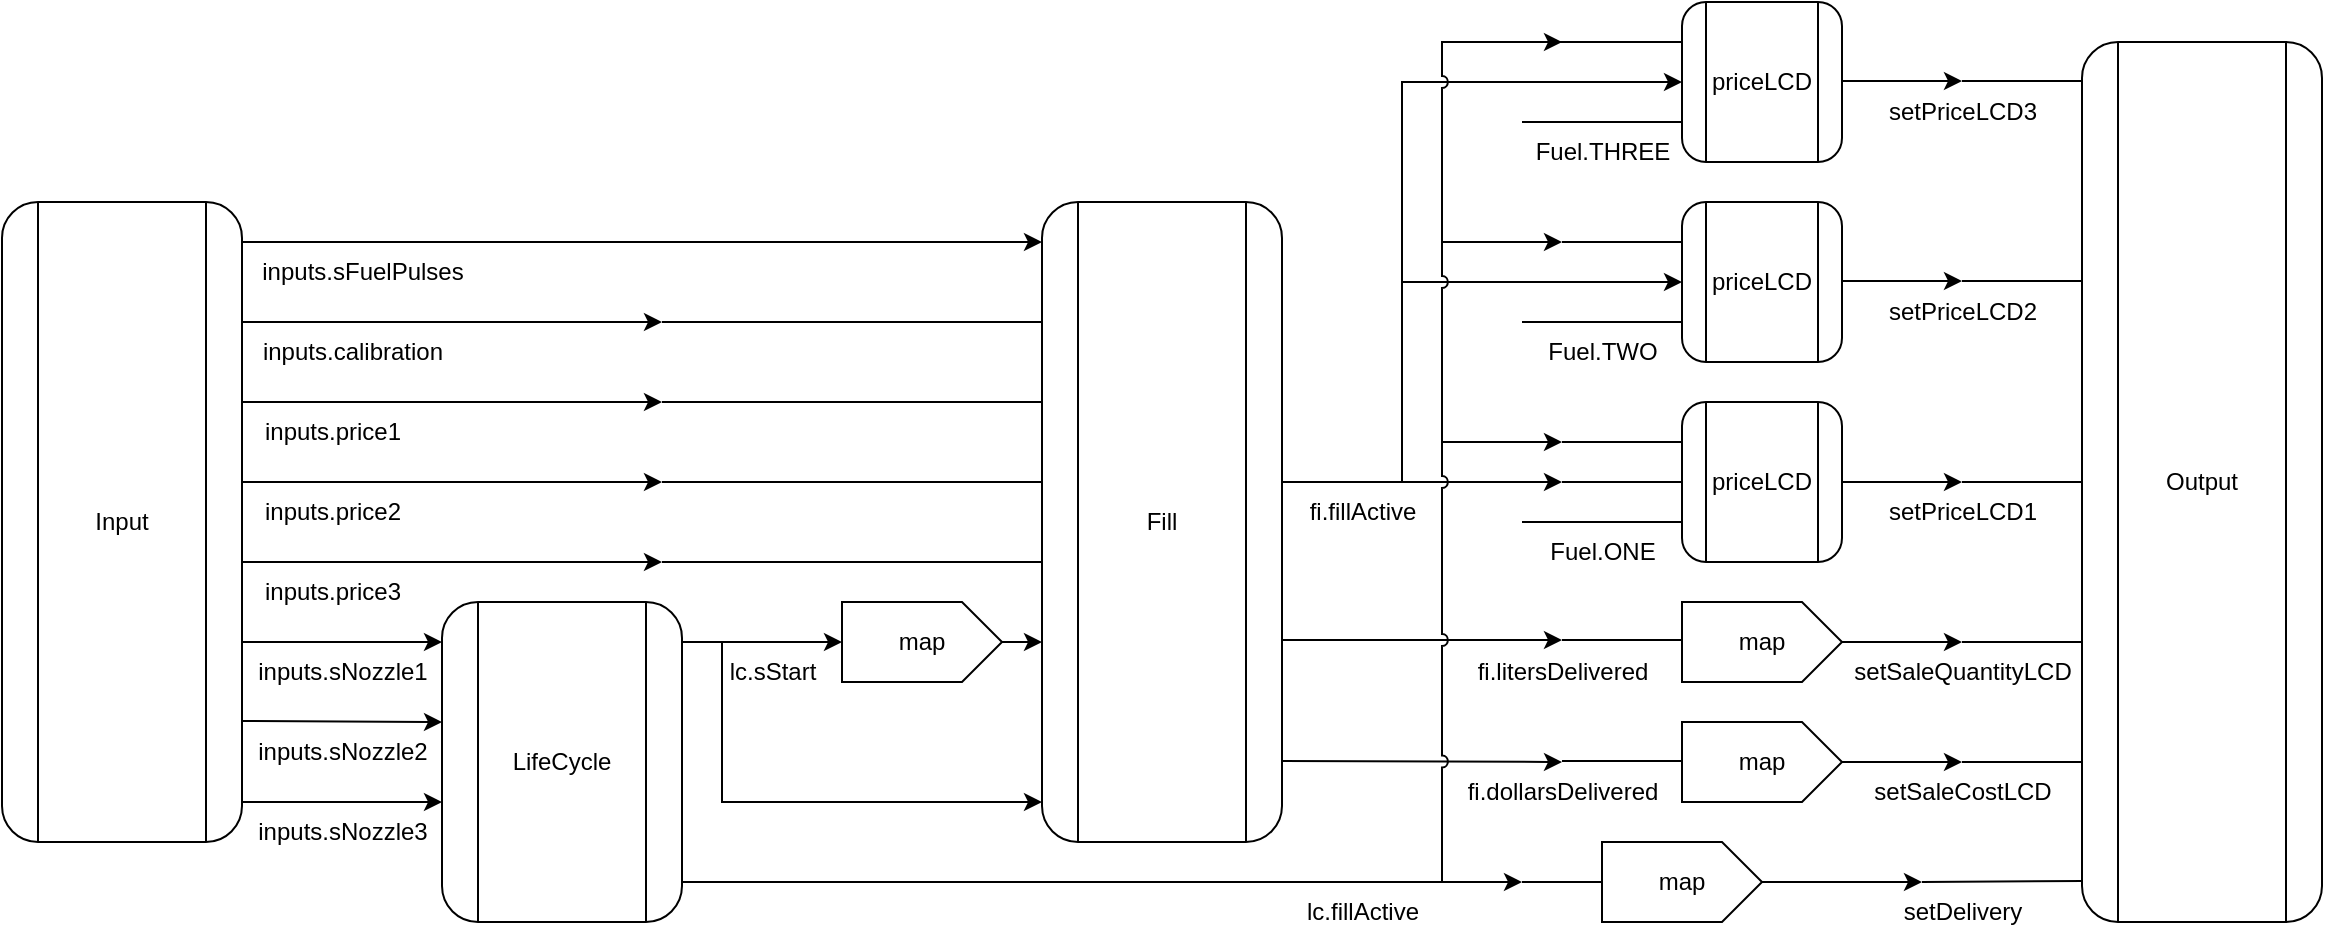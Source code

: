 <mxfile>
    <diagram name="ShowDollarsPump" id="QuZUMSP4Ry_GELF9dYyj">
        <mxGraphModel dx="582" dy="600" grid="1" gridSize="10" guides="1" tooltips="1" connect="1" arrows="1" fold="1" page="1" pageScale="1" pageWidth="850" pageHeight="1100" math="0" shadow="0">
            <root>
                <mxCell id="0"/>
                <mxCell id="1" parent="0"/>
                <mxCell id="JLQm9CUMwfTFUOuIeEnI-20" value="" style="endArrow=classic;html=1;rounded=0;jumpStyle=arc;entryX=0;entryY=0.5;entryDx=0;entryDy=0;" edge="1" parent="1">
                    <mxGeometry width="50" height="50" relative="1" as="geometry">
                        <mxPoint x="740" y="280" as="sourcePoint"/>
                        <mxPoint x="880" y="180" as="targetPoint"/>
                        <Array as="points">
                            <mxPoint x="740" y="180"/>
                        </Array>
                    </mxGeometry>
                </mxCell>
                <mxCell id="JLQm9CUMwfTFUOuIeEnI-19" value="" style="endArrow=classic;html=1;rounded=0;jumpStyle=arc;entryX=0;entryY=0.5;entryDx=0;entryDy=0;" edge="1" parent="1" target="JLQm9CUMwfTFUOuIeEnI-7">
                    <mxGeometry width="50" height="50" relative="1" as="geometry">
                        <mxPoint x="740" y="380" as="sourcePoint"/>
                        <mxPoint x="910" y="380" as="targetPoint"/>
                        <Array as="points">
                            <mxPoint x="740" y="280"/>
                        </Array>
                    </mxGeometry>
                </mxCell>
                <mxCell id="JLQm9CUMwfTFUOuIeEnI-1" value="" style="endArrow=classic;html=1;rounded=0;jumpStyle=arc;" edge="1" parent="1">
                    <mxGeometry width="50" height="50" relative="1" as="geometry">
                        <mxPoint x="680" y="380" as="sourcePoint"/>
                        <mxPoint x="820" y="380" as="targetPoint"/>
                    </mxGeometry>
                </mxCell>
                <mxCell id="mebo6OQhrfcNjWwTvl6j-1" value="Input" style="shape=process;whiteSpace=wrap;html=1;backgroundOutline=1;rounded=1;" vertex="1" parent="1">
                    <mxGeometry x="40" y="240" width="120" height="320" as="geometry"/>
                </mxCell>
                <mxCell id="mebo6OQhrfcNjWwTvl6j-2" value="Output" style="shape=process;whiteSpace=wrap;html=1;backgroundOutline=1;rounded=1;" vertex="1" parent="1">
                    <mxGeometry x="1080" y="160" width="120" height="440" as="geometry"/>
                </mxCell>
                <mxCell id="mebo6OQhrfcNjWwTvl6j-3" value="LifeCycle" style="shape=process;whiteSpace=wrap;html=1;backgroundOutline=1;rounded=1;" vertex="1" parent="1">
                    <mxGeometry x="260" y="440" width="120" height="160" as="geometry"/>
                </mxCell>
                <mxCell id="mebo6OQhrfcNjWwTvl6j-4" value="" style="endArrow=classic;html=1;" edge="1" parent="1">
                    <mxGeometry width="50" height="50" relative="1" as="geometry">
                        <mxPoint x="160" y="460" as="sourcePoint"/>
                        <mxPoint x="260" y="460" as="targetPoint"/>
                    </mxGeometry>
                </mxCell>
                <mxCell id="mebo6OQhrfcNjWwTvl6j-12" value="" style="endArrow=classic;html=1;" edge="1" parent="1">
                    <mxGeometry width="50" height="50" relative="1" as="geometry">
                        <mxPoint x="160" y="499.5" as="sourcePoint"/>
                        <mxPoint x="260" y="500" as="targetPoint"/>
                    </mxGeometry>
                </mxCell>
                <mxCell id="mebo6OQhrfcNjWwTvl6j-14" value="" style="endArrow=classic;html=1;" edge="1" parent="1">
                    <mxGeometry width="50" height="50" relative="1" as="geometry">
                        <mxPoint x="160" y="540" as="sourcePoint"/>
                        <mxPoint x="260" y="540" as="targetPoint"/>
                    </mxGeometry>
                </mxCell>
                <mxCell id="mebo6OQhrfcNjWwTvl6j-16" value="inputs.sNozzle1" style="text;html=1;align=center;verticalAlign=middle;resizable=0;points=[];autosize=1;strokeColor=none;fillColor=none;" vertex="1" parent="1">
                    <mxGeometry x="155" y="460" width="110" height="30" as="geometry"/>
                </mxCell>
                <mxCell id="mebo6OQhrfcNjWwTvl6j-17" value="inputs.sNozzle2" style="text;html=1;align=center;verticalAlign=middle;resizable=0;points=[];autosize=1;strokeColor=none;fillColor=none;" vertex="1" parent="1">
                    <mxGeometry x="155" y="500" width="110" height="30" as="geometry"/>
                </mxCell>
                <mxCell id="mebo6OQhrfcNjWwTvl6j-18" value="inputs.sNozzle3" style="text;html=1;align=center;verticalAlign=middle;resizable=0;points=[];autosize=1;strokeColor=none;fillColor=none;" vertex="1" parent="1">
                    <mxGeometry x="155" y="540" width="110" height="30" as="geometry"/>
                </mxCell>
                <mxCell id="mebo6OQhrfcNjWwTvl6j-19" value="Fill" style="shape=process;whiteSpace=wrap;html=1;backgroundOutline=1;rounded=1;" vertex="1" parent="1">
                    <mxGeometry x="560" y="240" width="120" height="320" as="geometry"/>
                </mxCell>
                <mxCell id="mebo6OQhrfcNjWwTvl6j-20" value="" style="endArrow=classic;html=1;entryX=0.5;entryY=0;entryDx=0;entryDy=0;" edge="1" parent="1" target="mebo6OQhrfcNjWwTvl6j-23">
                    <mxGeometry width="50" height="50" relative="1" as="geometry">
                        <mxPoint x="380" y="460" as="sourcePoint"/>
                        <mxPoint x="480" y="460" as="targetPoint"/>
                    </mxGeometry>
                </mxCell>
                <mxCell id="mebo6OQhrfcNjWwTvl6j-21" value="" style="endArrow=classic;html=1;rounded=0;" edge="1" parent="1">
                    <mxGeometry width="50" height="50" relative="1" as="geometry">
                        <mxPoint x="400" y="460" as="sourcePoint"/>
                        <mxPoint x="560" y="540" as="targetPoint"/>
                        <Array as="points">
                            <mxPoint x="400" y="540"/>
                        </Array>
                    </mxGeometry>
                </mxCell>
                <mxCell id="mebo6OQhrfcNjWwTvl6j-24" style="edgeStyle=none;rounded=0;html=1;exitX=0.5;exitY=1;exitDx=0;exitDy=0;" edge="1" parent="1" source="mebo6OQhrfcNjWwTvl6j-23">
                    <mxGeometry relative="1" as="geometry">
                        <mxPoint x="560" y="460" as="targetPoint"/>
                    </mxGeometry>
                </mxCell>
                <mxCell id="mebo6OQhrfcNjWwTvl6j-23" value="map" style="shape=offPageConnector;whiteSpace=wrap;html=1;rounded=0;direction=north;size=0.25;" vertex="1" parent="1">
                    <mxGeometry x="460" y="440" width="80" height="40" as="geometry"/>
                </mxCell>
                <mxCell id="mebo6OQhrfcNjWwTvl6j-26" value="lc.sStart" style="text;html=1;align=center;verticalAlign=middle;resizable=0;points=[];autosize=1;strokeColor=none;fillColor=none;" vertex="1" parent="1">
                    <mxGeometry x="390" y="460" width="70" height="30" as="geometry"/>
                </mxCell>
                <mxCell id="mebo6OQhrfcNjWwTvl6j-27" value="" style="endArrow=classic;html=1;rounded=0;" edge="1" parent="1">
                    <mxGeometry width="50" height="50" relative="1" as="geometry">
                        <mxPoint x="160" y="420" as="sourcePoint"/>
                        <mxPoint x="370" y="420" as="targetPoint"/>
                    </mxGeometry>
                </mxCell>
                <mxCell id="mebo6OQhrfcNjWwTvl6j-28" value="" style="endArrow=classic;html=1;rounded=0;" edge="1" parent="1">
                    <mxGeometry width="50" height="50" relative="1" as="geometry">
                        <mxPoint x="160" y="380" as="sourcePoint"/>
                        <mxPoint x="370" y="380" as="targetPoint"/>
                    </mxGeometry>
                </mxCell>
                <mxCell id="mebo6OQhrfcNjWwTvl6j-29" value="" style="endArrow=classic;html=1;rounded=0;" edge="1" parent="1">
                    <mxGeometry width="50" height="50" relative="1" as="geometry">
                        <mxPoint x="160" y="340" as="sourcePoint"/>
                        <mxPoint x="370" y="340" as="targetPoint"/>
                    </mxGeometry>
                </mxCell>
                <mxCell id="mebo6OQhrfcNjWwTvl6j-30" value="" style="endArrow=classic;html=1;rounded=0;" edge="1" parent="1">
                    <mxGeometry width="50" height="50" relative="1" as="geometry">
                        <mxPoint x="160" y="300" as="sourcePoint"/>
                        <mxPoint x="370" y="300" as="targetPoint"/>
                    </mxGeometry>
                </mxCell>
                <mxCell id="mebo6OQhrfcNjWwTvl6j-31" value="" style="endArrow=classic;html=1;rounded=0;" edge="1" parent="1">
                    <mxGeometry width="50" height="50" relative="1" as="geometry">
                        <mxPoint x="160" y="260" as="sourcePoint"/>
                        <mxPoint x="560" y="260" as="targetPoint"/>
                    </mxGeometry>
                </mxCell>
                <mxCell id="mebo6OQhrfcNjWwTvl6j-32" value="" style="endArrow=none;html=1;rounded=0;" edge="1" parent="1">
                    <mxGeometry width="50" height="50" relative="1" as="geometry">
                        <mxPoint x="370" y="300" as="sourcePoint"/>
                        <mxPoint x="560" y="300" as="targetPoint"/>
                    </mxGeometry>
                </mxCell>
                <mxCell id="mebo6OQhrfcNjWwTvl6j-33" value="" style="endArrow=none;html=1;rounded=0;" edge="1" parent="1">
                    <mxGeometry width="50" height="50" relative="1" as="geometry">
                        <mxPoint x="370" y="340" as="sourcePoint"/>
                        <mxPoint x="560" y="340" as="targetPoint"/>
                    </mxGeometry>
                </mxCell>
                <mxCell id="mebo6OQhrfcNjWwTvl6j-34" value="" style="endArrow=none;html=1;rounded=0;" edge="1" parent="1">
                    <mxGeometry width="50" height="50" relative="1" as="geometry">
                        <mxPoint x="370" y="380" as="sourcePoint"/>
                        <mxPoint x="560" y="380" as="targetPoint"/>
                    </mxGeometry>
                </mxCell>
                <mxCell id="mebo6OQhrfcNjWwTvl6j-35" value="" style="endArrow=none;html=1;rounded=0;" edge="1" parent="1">
                    <mxGeometry width="50" height="50" relative="1" as="geometry">
                        <mxPoint x="370" y="420" as="sourcePoint"/>
                        <mxPoint x="560" y="420" as="targetPoint"/>
                    </mxGeometry>
                </mxCell>
                <mxCell id="mebo6OQhrfcNjWwTvl6j-36" value="inputs.sFuelPulses" style="text;html=1;align=center;verticalAlign=middle;resizable=0;points=[];autosize=1;strokeColor=none;fillColor=none;" vertex="1" parent="1">
                    <mxGeometry x="160" y="260" width="120" height="30" as="geometry"/>
                </mxCell>
                <mxCell id="mebo6OQhrfcNjWwTvl6j-38" value="inputs.calibration" style="text;html=1;align=center;verticalAlign=middle;resizable=0;points=[];autosize=1;strokeColor=none;fillColor=none;" vertex="1" parent="1">
                    <mxGeometry x="160" y="300" width="110" height="30" as="geometry"/>
                </mxCell>
                <mxCell id="mebo6OQhrfcNjWwTvl6j-39" value="inputs.price1" style="text;html=1;align=center;verticalAlign=middle;resizable=0;points=[];autosize=1;strokeColor=none;fillColor=none;" vertex="1" parent="1">
                    <mxGeometry x="160" y="340" width="90" height="30" as="geometry"/>
                </mxCell>
                <mxCell id="mebo6OQhrfcNjWwTvl6j-40" value="inputs.price2" style="text;html=1;align=center;verticalAlign=middle;resizable=0;points=[];autosize=1;strokeColor=none;fillColor=none;" vertex="1" parent="1">
                    <mxGeometry x="160" y="380" width="90" height="30" as="geometry"/>
                </mxCell>
                <mxCell id="mebo6OQhrfcNjWwTvl6j-41" value="inputs.price3" style="text;html=1;align=center;verticalAlign=middle;resizable=0;points=[];autosize=1;strokeColor=none;fillColor=none;" vertex="1" parent="1">
                    <mxGeometry x="160" y="420" width="90" height="30" as="geometry"/>
                </mxCell>
                <mxCell id="mebo6OQhrfcNjWwTvl6j-45" value="" style="endArrow=classic;html=1;rounded=0;" edge="1" parent="1">
                    <mxGeometry width="50" height="50" relative="1" as="geometry">
                        <mxPoint x="380" y="580" as="sourcePoint"/>
                        <mxPoint x="800" y="580" as="targetPoint"/>
                    </mxGeometry>
                </mxCell>
                <mxCell id="mebo6OQhrfcNjWwTvl6j-46" value="" style="endArrow=none;html=1;rounded=0;entryX=0.5;entryY=0;entryDx=0;entryDy=0;" edge="1" parent="1" target="mebo6OQhrfcNjWwTvl6j-47">
                    <mxGeometry width="50" height="50" relative="1" as="geometry">
                        <mxPoint x="800" y="580" as="sourcePoint"/>
                        <mxPoint x="800" y="580" as="targetPoint"/>
                    </mxGeometry>
                </mxCell>
                <mxCell id="mebo6OQhrfcNjWwTvl6j-47" value="map" style="shape=offPageConnector;whiteSpace=wrap;html=1;rounded=0;direction=north;size=0.25;" vertex="1" parent="1">
                    <mxGeometry x="840" y="560" width="80" height="40" as="geometry"/>
                </mxCell>
                <mxCell id="mebo6OQhrfcNjWwTvl6j-48" value="" style="endArrow=classic;html=1;rounded=0;" edge="1" parent="1">
                    <mxGeometry width="50" height="50" relative="1" as="geometry">
                        <mxPoint x="920" y="580" as="sourcePoint"/>
                        <mxPoint x="1000" y="580" as="targetPoint"/>
                    </mxGeometry>
                </mxCell>
                <mxCell id="mebo6OQhrfcNjWwTvl6j-49" value="" style="endArrow=none;html=1;rounded=0;" edge="1" parent="1">
                    <mxGeometry width="50" height="50" relative="1" as="geometry">
                        <mxPoint x="1000" y="580" as="sourcePoint"/>
                        <mxPoint x="1080" y="579.5" as="targetPoint"/>
                    </mxGeometry>
                </mxCell>
                <mxCell id="mebo6OQhrfcNjWwTvl6j-50" value="setDelivery" style="text;html=1;align=center;verticalAlign=middle;resizable=0;points=[];autosize=1;strokeColor=none;fillColor=none;" vertex="1" parent="1">
                    <mxGeometry x="980" y="580" width="80" height="30" as="geometry"/>
                </mxCell>
                <mxCell id="mebo6OQhrfcNjWwTvl6j-52" value="map" style="shape=offPageConnector;whiteSpace=wrap;html=1;rounded=0;direction=north;size=0.25;" vertex="1" parent="1">
                    <mxGeometry x="880" y="500" width="80" height="40" as="geometry"/>
                </mxCell>
                <mxCell id="mebo6OQhrfcNjWwTvl6j-53" value="" style="endArrow=classic;html=1;rounded=0;" edge="1" parent="1">
                    <mxGeometry width="50" height="50" relative="1" as="geometry">
                        <mxPoint x="680" y="519.5" as="sourcePoint"/>
                        <mxPoint x="820" y="520" as="targetPoint"/>
                    </mxGeometry>
                </mxCell>
                <mxCell id="_pz_rEbo8fQSTLlLXx0z-1" value="map" style="shape=offPageConnector;whiteSpace=wrap;html=1;rounded=0;direction=north;size=0.25;" vertex="1" parent="1">
                    <mxGeometry x="880" y="440" width="80" height="40" as="geometry"/>
                </mxCell>
                <mxCell id="_pz_rEbo8fQSTLlLXx0z-2" value="" style="endArrow=none;html=1;rounded=0;" edge="1" parent="1">
                    <mxGeometry width="50" height="50" relative="1" as="geometry">
                        <mxPoint x="820" y="519.5" as="sourcePoint"/>
                        <mxPoint x="880" y="519.5" as="targetPoint"/>
                    </mxGeometry>
                </mxCell>
                <mxCell id="_pz_rEbo8fQSTLlLXx0z-3" value="" style="endArrow=classic;html=1;rounded=0;" edge="1" parent="1">
                    <mxGeometry width="50" height="50" relative="1" as="geometry">
                        <mxPoint x="680" y="459" as="sourcePoint"/>
                        <mxPoint x="820" y="459" as="targetPoint"/>
                    </mxGeometry>
                </mxCell>
                <mxCell id="_pz_rEbo8fQSTLlLXx0z-4" value="" style="endArrow=none;html=1;rounded=0;" edge="1" parent="1">
                    <mxGeometry width="50" height="50" relative="1" as="geometry">
                        <mxPoint x="820" y="459" as="sourcePoint"/>
                        <mxPoint x="880" y="459" as="targetPoint"/>
                    </mxGeometry>
                </mxCell>
                <mxCell id="_pz_rEbo8fQSTLlLXx0z-5" value="fi.dollarsDelivered" style="text;html=1;align=center;verticalAlign=middle;resizable=0;points=[];autosize=1;strokeColor=none;fillColor=none;rotation=0;" vertex="1" parent="1">
                    <mxGeometry x="760" y="520" width="120" height="30" as="geometry"/>
                </mxCell>
                <mxCell id="_pz_rEbo8fQSTLlLXx0z-7" value="fi.litersDelivered" style="text;html=1;align=center;verticalAlign=middle;resizable=0;points=[];autosize=1;strokeColor=none;fillColor=none;" vertex="1" parent="1">
                    <mxGeometry x="765" y="460" width="110" height="30" as="geometry"/>
                </mxCell>
                <mxCell id="_pz_rEbo8fQSTLlLXx0z-9" value="priceLCD" style="shape=process;whiteSpace=wrap;html=1;backgroundOutline=1;rounded=1;" vertex="1" parent="1">
                    <mxGeometry x="880" y="340" width="80" height="80" as="geometry"/>
                </mxCell>
                <mxCell id="JLQm9CUMwfTFUOuIeEnI-2" value="" style="endArrow=none;html=1;rounded=0;jumpStyle=arc;entryX=0;entryY=0.5;entryDx=0;entryDy=0;" edge="1" parent="1" target="_pz_rEbo8fQSTLlLXx0z-9">
                    <mxGeometry width="50" height="50" relative="1" as="geometry">
                        <mxPoint x="820" y="380" as="sourcePoint"/>
                        <mxPoint x="880" y="380" as="targetPoint"/>
                    </mxGeometry>
                </mxCell>
                <mxCell id="JLQm9CUMwfTFUOuIeEnI-3" value="fi.fillActive" style="text;html=1;align=center;verticalAlign=middle;resizable=0;points=[];autosize=1;strokeColor=none;fillColor=none;" vertex="1" parent="1">
                    <mxGeometry x="680" y="380" width="80" height="30" as="geometry"/>
                </mxCell>
                <mxCell id="JLQm9CUMwfTFUOuIeEnI-4" value="" style="endArrow=none;html=1;rounded=0;jumpStyle=arc;entryX=0;entryY=0.75;entryDx=0;entryDy=0;" edge="1" parent="1" target="_pz_rEbo8fQSTLlLXx0z-9">
                    <mxGeometry width="50" height="50" relative="1" as="geometry">
                        <mxPoint x="800" y="400" as="sourcePoint"/>
                        <mxPoint x="860" y="400" as="targetPoint"/>
                    </mxGeometry>
                </mxCell>
                <mxCell id="JLQm9CUMwfTFUOuIeEnI-6" value="Fuel.ONE" style="text;html=1;align=center;verticalAlign=middle;resizable=0;points=[];autosize=1;strokeColor=none;fillColor=none;" vertex="1" parent="1">
                    <mxGeometry x="800" y="400" width="80" height="30" as="geometry"/>
                </mxCell>
                <mxCell id="JLQm9CUMwfTFUOuIeEnI-7" value="priceLCD" style="shape=process;whiteSpace=wrap;html=1;backgroundOutline=1;rounded=1;" vertex="1" parent="1">
                    <mxGeometry x="880" y="240" width="80" height="80" as="geometry"/>
                </mxCell>
                <mxCell id="JLQm9CUMwfTFUOuIeEnI-8" value="priceLCD" style="shape=process;whiteSpace=wrap;html=1;backgroundOutline=1;rounded=1;" vertex="1" parent="1">
                    <mxGeometry x="880" y="140" width="80" height="80" as="geometry"/>
                </mxCell>
                <mxCell id="JLQm9CUMwfTFUOuIeEnI-9" value="lc.fillActive" style="text;html=1;align=center;verticalAlign=middle;resizable=0;points=[];autosize=1;strokeColor=none;fillColor=none;" vertex="1" parent="1">
                    <mxGeometry x="680" y="580" width="80" height="30" as="geometry"/>
                </mxCell>
                <mxCell id="JLQm9CUMwfTFUOuIeEnI-10" value="" style="endArrow=none;html=1;rounded=0;jumpStyle=arc;entryX=0;entryY=0.75;entryDx=0;entryDy=0;" edge="1" parent="1" target="JLQm9CUMwfTFUOuIeEnI-7">
                    <mxGeometry width="50" height="50" relative="1" as="geometry">
                        <mxPoint x="800" y="300" as="sourcePoint"/>
                        <mxPoint x="850" y="270" as="targetPoint"/>
                    </mxGeometry>
                </mxCell>
                <mxCell id="JLQm9CUMwfTFUOuIeEnI-11" value="Fuel.TWO" style="text;html=1;align=center;verticalAlign=middle;resizable=0;points=[];autosize=1;strokeColor=none;fillColor=none;" vertex="1" parent="1">
                    <mxGeometry x="800" y="300" width="80" height="30" as="geometry"/>
                </mxCell>
                <mxCell id="JLQm9CUMwfTFUOuIeEnI-12" value="" style="endArrow=classic;html=1;rounded=0;jumpStyle=arc;" edge="1" parent="1">
                    <mxGeometry width="50" height="50" relative="1" as="geometry">
                        <mxPoint x="760" y="580" as="sourcePoint"/>
                        <mxPoint x="820" y="360" as="targetPoint"/>
                        <Array as="points">
                            <mxPoint x="760" y="360"/>
                        </Array>
                    </mxGeometry>
                </mxCell>
                <mxCell id="JLQm9CUMwfTFUOuIeEnI-13" value="" style="endArrow=none;html=1;rounded=0;jumpStyle=arc;entryX=0;entryY=0.25;entryDx=0;entryDy=0;" edge="1" parent="1" target="_pz_rEbo8fQSTLlLXx0z-9">
                    <mxGeometry width="50" height="50" relative="1" as="geometry">
                        <mxPoint x="820" y="360" as="sourcePoint"/>
                        <mxPoint x="870" y="310" as="targetPoint"/>
                    </mxGeometry>
                </mxCell>
                <mxCell id="JLQm9CUMwfTFUOuIeEnI-14" value="" style="endArrow=classic;html=1;rounded=0;jumpStyle=arc;" edge="1" parent="1">
                    <mxGeometry width="50" height="50" relative="1" as="geometry">
                        <mxPoint x="760" y="360" as="sourcePoint"/>
                        <mxPoint x="820" y="260" as="targetPoint"/>
                        <Array as="points">
                            <mxPoint x="760" y="260"/>
                        </Array>
                    </mxGeometry>
                </mxCell>
                <mxCell id="JLQm9CUMwfTFUOuIeEnI-15" value="" style="endArrow=none;html=1;rounded=0;jumpStyle=arc;entryX=0;entryY=0.25;entryDx=0;entryDy=0;" edge="1" parent="1" target="JLQm9CUMwfTFUOuIeEnI-7">
                    <mxGeometry width="50" height="50" relative="1" as="geometry">
                        <mxPoint x="820" y="260" as="sourcePoint"/>
                        <mxPoint x="810" y="380" as="targetPoint"/>
                    </mxGeometry>
                </mxCell>
                <mxCell id="JLQm9CUMwfTFUOuIeEnI-16" value="" style="endArrow=classic;html=1;rounded=0;jumpStyle=arc;" edge="1" parent="1">
                    <mxGeometry width="50" height="50" relative="1" as="geometry">
                        <mxPoint x="760" y="260" as="sourcePoint"/>
                        <mxPoint x="820" y="160" as="targetPoint"/>
                        <Array as="points">
                            <mxPoint x="760" y="160"/>
                        </Array>
                    </mxGeometry>
                </mxCell>
                <mxCell id="JLQm9CUMwfTFUOuIeEnI-17" value="" style="endArrow=none;html=1;rounded=0;jumpStyle=arc;entryX=0;entryY=0.25;entryDx=0;entryDy=0;" edge="1" parent="1" target="JLQm9CUMwfTFUOuIeEnI-8">
                    <mxGeometry width="50" height="50" relative="1" as="geometry">
                        <mxPoint x="815" y="160" as="sourcePoint"/>
                        <mxPoint x="865" y="110" as="targetPoint"/>
                    </mxGeometry>
                </mxCell>
                <mxCell id="JLQm9CUMwfTFUOuIeEnI-21" value="" style="endArrow=none;html=1;rounded=0;jumpStyle=arc;entryX=0;entryY=0.75;entryDx=0;entryDy=0;" edge="1" parent="1" target="JLQm9CUMwfTFUOuIeEnI-8">
                    <mxGeometry width="50" height="50" relative="1" as="geometry">
                        <mxPoint x="800" y="200" as="sourcePoint"/>
                        <mxPoint x="910" y="380" as="targetPoint"/>
                    </mxGeometry>
                </mxCell>
                <mxCell id="JLQm9CUMwfTFUOuIeEnI-22" value="Fuel.THREE" style="text;html=1;align=center;verticalAlign=middle;resizable=0;points=[];autosize=1;strokeColor=none;fillColor=none;" vertex="1" parent="1">
                    <mxGeometry x="795" y="200" width="90" height="30" as="geometry"/>
                </mxCell>
                <mxCell id="JLQm9CUMwfTFUOuIeEnI-23" value="" style="endArrow=classic;html=1;rounded=0;jumpStyle=arc;" edge="1" parent="1">
                    <mxGeometry width="50" height="50" relative="1" as="geometry">
                        <mxPoint x="960" y="520" as="sourcePoint"/>
                        <mxPoint x="1020" y="520" as="targetPoint"/>
                    </mxGeometry>
                </mxCell>
                <mxCell id="JLQm9CUMwfTFUOuIeEnI-24" value="" style="endArrow=classic;html=1;rounded=0;jumpStyle=arc;" edge="1" parent="1">
                    <mxGeometry width="50" height="50" relative="1" as="geometry">
                        <mxPoint x="960" y="460" as="sourcePoint"/>
                        <mxPoint x="1020" y="460" as="targetPoint"/>
                    </mxGeometry>
                </mxCell>
                <mxCell id="JLQm9CUMwfTFUOuIeEnI-25" value="" style="endArrow=none;html=1;rounded=0;jumpStyle=arc;" edge="1" parent="1">
                    <mxGeometry width="50" height="50" relative="1" as="geometry">
                        <mxPoint x="1020" y="460" as="sourcePoint"/>
                        <mxPoint x="1080" y="460" as="targetPoint"/>
                    </mxGeometry>
                </mxCell>
                <mxCell id="JLQm9CUMwfTFUOuIeEnI-26" value="" style="endArrow=none;html=1;rounded=0;jumpStyle=arc;" edge="1" parent="1">
                    <mxGeometry width="50" height="50" relative="1" as="geometry">
                        <mxPoint x="1020" y="520" as="sourcePoint"/>
                        <mxPoint x="1080" y="520" as="targetPoint"/>
                    </mxGeometry>
                </mxCell>
                <mxCell id="JLQm9CUMwfTFUOuIeEnI-27" value="setSaleCostLCD" style="text;html=1;align=center;verticalAlign=middle;resizable=0;points=[];autosize=1;strokeColor=none;fillColor=none;" vertex="1" parent="1">
                    <mxGeometry x="965" y="520" width="110" height="30" as="geometry"/>
                </mxCell>
                <mxCell id="JLQm9CUMwfTFUOuIeEnI-29" value="setSaleQuantityLCD" style="text;html=1;align=center;verticalAlign=middle;resizable=0;points=[];autosize=1;strokeColor=none;fillColor=none;" vertex="1" parent="1">
                    <mxGeometry x="955" y="460" width="130" height="30" as="geometry"/>
                </mxCell>
                <mxCell id="JLQm9CUMwfTFUOuIeEnI-30" value="" style="endArrow=classic;html=1;rounded=0;jumpStyle=arc;" edge="1" parent="1">
                    <mxGeometry width="50" height="50" relative="1" as="geometry">
                        <mxPoint x="960" y="380" as="sourcePoint"/>
                        <mxPoint x="1020" y="380" as="targetPoint"/>
                    </mxGeometry>
                </mxCell>
                <mxCell id="JLQm9CUMwfTFUOuIeEnI-31" value="" style="endArrow=none;html=1;rounded=0;jumpStyle=arc;" edge="1" parent="1">
                    <mxGeometry width="50" height="50" relative="1" as="geometry">
                        <mxPoint x="1020" y="380" as="sourcePoint"/>
                        <mxPoint x="1080" y="380" as="targetPoint"/>
                    </mxGeometry>
                </mxCell>
                <mxCell id="JLQm9CUMwfTFUOuIeEnI-32" value="" style="endArrow=classic;html=1;rounded=0;jumpStyle=arc;" edge="1" parent="1">
                    <mxGeometry width="50" height="50" relative="1" as="geometry">
                        <mxPoint x="960" y="279.5" as="sourcePoint"/>
                        <mxPoint x="1020" y="279.5" as="targetPoint"/>
                    </mxGeometry>
                </mxCell>
                <mxCell id="JLQm9CUMwfTFUOuIeEnI-33" value="" style="endArrow=none;html=1;rounded=0;jumpStyle=arc;" edge="1" parent="1">
                    <mxGeometry width="50" height="50" relative="1" as="geometry">
                        <mxPoint x="1020" y="279.5" as="sourcePoint"/>
                        <mxPoint x="1080" y="279.5" as="targetPoint"/>
                    </mxGeometry>
                </mxCell>
                <mxCell id="JLQm9CUMwfTFUOuIeEnI-34" value="" style="endArrow=classic;html=1;rounded=0;jumpStyle=arc;" edge="1" parent="1">
                    <mxGeometry width="50" height="50" relative="1" as="geometry">
                        <mxPoint x="960" y="179.5" as="sourcePoint"/>
                        <mxPoint x="1020" y="179.5" as="targetPoint"/>
                    </mxGeometry>
                </mxCell>
                <mxCell id="JLQm9CUMwfTFUOuIeEnI-35" value="" style="endArrow=none;html=1;rounded=0;jumpStyle=arc;" edge="1" parent="1">
                    <mxGeometry width="50" height="50" relative="1" as="geometry">
                        <mxPoint x="1020" y="179.5" as="sourcePoint"/>
                        <mxPoint x="1080" y="179.5" as="targetPoint"/>
                    </mxGeometry>
                </mxCell>
                <mxCell id="JLQm9CUMwfTFUOuIeEnI-36" value="setPriceLCD1" style="text;html=1;align=center;verticalAlign=middle;resizable=0;points=[];autosize=1;strokeColor=none;fillColor=none;" vertex="1" parent="1">
                    <mxGeometry x="970" y="380" width="100" height="30" as="geometry"/>
                </mxCell>
                <mxCell id="JLQm9CUMwfTFUOuIeEnI-37" value="setPriceLCD2" style="text;html=1;align=center;verticalAlign=middle;resizable=0;points=[];autosize=1;strokeColor=none;fillColor=none;" vertex="1" parent="1">
                    <mxGeometry x="970" y="280" width="100" height="30" as="geometry"/>
                </mxCell>
                <mxCell id="JLQm9CUMwfTFUOuIeEnI-38" value="setPriceLCD3" style="text;html=1;align=center;verticalAlign=middle;resizable=0;points=[];autosize=1;strokeColor=none;fillColor=none;" vertex="1" parent="1">
                    <mxGeometry x="970" y="180" width="100" height="30" as="geometry"/>
                </mxCell>
            </root>
        </mxGraphModel>
    </diagram>
    <diagram id="TtCaf846oeRRmCeh8Irn" name="printLCD">
        <mxGraphModel dx="582" dy="600" grid="1" gridSize="10" guides="1" tooltips="1" connect="1" arrows="1" fold="1" page="1" pageScale="1" pageWidth="850" pageHeight="1100" math="0" shadow="0">
            <root>
                <mxCell id="0"/>
                <mxCell id="1" parent="0"/>
                <mxCell id="0VLVwaTUArkGNqJJaJ7w-1" value="Input" style="shape=process;whiteSpace=wrap;html=1;backgroundOutline=1;rounded=1;" vertex="1" parent="1">
                    <mxGeometry x="40" y="320" width="120" height="120" as="geometry"/>
                </mxCell>
                <mxCell id="0VLVwaTUArkGNqJJaJ7w-2" value="switch" style="shape=process;whiteSpace=wrap;html=1;backgroundOutline=1;rounded=1;" vertex="1" parent="1">
                    <mxGeometry x="280" y="320" width="80" height="160" as="geometry"/>
                </mxCell>
                <mxCell id="0VLVwaTUArkGNqJJaJ7w-3" value="" style="endArrow=classic;html=1;" edge="1" parent="1">
                    <mxGeometry width="50" height="50" relative="1" as="geometry">
                        <mxPoint x="160" y="340" as="sourcePoint"/>
                        <mxPoint x="220" y="340" as="targetPoint"/>
                    </mxGeometry>
                </mxCell>
                <mxCell id="0VLVwaTUArkGNqJJaJ7w-4" value="" style="endArrow=none;html=1;" edge="1" parent="1">
                    <mxGeometry width="50" height="50" relative="1" as="geometry">
                        <mxPoint x="220" y="340" as="sourcePoint"/>
                        <mxPoint x="280" y="340" as="targetPoint"/>
                    </mxGeometry>
                </mxCell>
                <mxCell id="0VLVwaTUArkGNqJJaJ7w-13" value="" style="endArrow=classic;html=1;" edge="1" parent="1">
                    <mxGeometry width="50" height="50" relative="1" as="geometry">
                        <mxPoint x="160" y="379.5" as="sourcePoint"/>
                        <mxPoint x="220" y="379.5" as="targetPoint"/>
                    </mxGeometry>
                </mxCell>
                <mxCell id="0VLVwaTUArkGNqJJaJ7w-14" value="" style="endArrow=none;html=1;" edge="1" parent="1">
                    <mxGeometry width="50" height="50" relative="1" as="geometry">
                        <mxPoint x="220" y="379.5" as="sourcePoint"/>
                        <mxPoint x="280" y="379.5" as="targetPoint"/>
                    </mxGeometry>
                </mxCell>
                <mxCell id="0VLVwaTUArkGNqJJaJ7w-15" value="" style="endArrow=classic;html=1;" edge="1" parent="1">
                    <mxGeometry width="50" height="50" relative="1" as="geometry">
                        <mxPoint x="160" y="420" as="sourcePoint"/>
                        <mxPoint x="220" y="420" as="targetPoint"/>
                    </mxGeometry>
                </mxCell>
                <mxCell id="0VLVwaTUArkGNqJJaJ7w-16" value="" style="endArrow=none;html=1;" edge="1" parent="1">
                    <mxGeometry width="50" height="50" relative="1" as="geometry">
                        <mxPoint x="220" y="420" as="sourcePoint"/>
                        <mxPoint x="280" y="420" as="targetPoint"/>
                    </mxGeometry>
                </mxCell>
                <mxCell id="0VLVwaTUArkGNqJJaJ7w-17" value="inputs.price3" style="text;html=1;align=center;verticalAlign=middle;resizable=0;points=[];autosize=1;strokeColor=none;fillColor=none;" vertex="1" parent="1">
                    <mxGeometry x="170" y="420" width="90" height="30" as="geometry"/>
                </mxCell>
                <mxCell id="0VLVwaTUArkGNqJJaJ7w-18" value="inputs.price1" style="text;html=1;align=center;verticalAlign=middle;resizable=0;points=[];autosize=1;strokeColor=none;fillColor=none;" vertex="1" parent="1">
                    <mxGeometry x="170" y="340" width="90" height="30" as="geometry"/>
                </mxCell>
                <mxCell id="0VLVwaTUArkGNqJJaJ7w-19" value="inputs.price2" style="text;html=1;align=center;verticalAlign=middle;resizable=0;points=[];autosize=1;strokeColor=none;fillColor=none;" vertex="1" parent="1">
                    <mxGeometry x="170" y="380" width="90" height="30" as="geometry"/>
                </mxCell>
                <mxCell id="0VLVwaTUArkGNqJJaJ7w-20" value="" style="endArrow=none;html=1;" edge="1" parent="1">
                    <mxGeometry width="50" height="50" relative="1" as="geometry">
                        <mxPoint x="40" y="460" as="sourcePoint"/>
                        <mxPoint x="280" y="460" as="targetPoint"/>
                    </mxGeometry>
                </mxCell>
                <mxCell id="0VLVwaTUArkGNqJJaJ7w-23" value="fuel" style="text;html=1;align=center;verticalAlign=middle;resizable=0;points=[];autosize=1;strokeColor=none;fillColor=none;" vertex="1" parent="1">
                    <mxGeometry x="195" y="460" width="40" height="30" as="geometry"/>
                </mxCell>
                <mxCell id="0VLVwaTUArkGNqJJaJ7w-24" value="" style="endArrow=classic;html=1;" edge="1" parent="1">
                    <mxGeometry width="50" height="50" relative="1" as="geometry">
                        <mxPoint x="360" y="400" as="sourcePoint"/>
                        <mxPoint x="440" y="400" as="targetPoint"/>
                    </mxGeometry>
                </mxCell>
                <mxCell id="0VLVwaTUArkGNqJJaJ7w-25" value="" style="shape=trapezoid;perimeter=trapezoidPerimeter;whiteSpace=wrap;html=1;fixedSize=1;rounded=0;direction=south;" vertex="1" parent="1">
                    <mxGeometry x="440" y="360" width="60" height="220" as="geometry"/>
                </mxCell>
                <mxCell id="0VLVwaTUArkGNqJJaJ7w-26" value="" style="endArrow=classic;html=1;" edge="1" parent="1">
                    <mxGeometry width="50" height="50" relative="1" as="geometry">
                        <mxPoint x="40" y="500" as="sourcePoint"/>
                        <mxPoint x="240" y="500" as="targetPoint"/>
                    </mxGeometry>
                </mxCell>
                <mxCell id="0VLVwaTUArkGNqJJaJ7w-27" value="" style="endArrow=none;html=1;" edge="1" parent="1">
                    <mxGeometry width="50" height="50" relative="1" as="geometry">
                        <mxPoint x="240" y="500" as="sourcePoint"/>
                        <mxPoint x="440" y="500" as="targetPoint"/>
                    </mxGeometry>
                </mxCell>
                <mxCell id="0VLVwaTUArkGNqJJaJ7w-28" value="" style="endArrow=classic;html=1;" edge="1" parent="1">
                    <mxGeometry width="50" height="50" relative="1" as="geometry">
                        <mxPoint x="40" y="540" as="sourcePoint"/>
                        <mxPoint x="240" y="540" as="targetPoint"/>
                    </mxGeometry>
                </mxCell>
                <mxCell id="0VLVwaTUArkGNqJJaJ7w-29" value="" style="endArrow=none;html=1;" edge="1" parent="1">
                    <mxGeometry width="50" height="50" relative="1" as="geometry">
                        <mxPoint x="240" y="540" as="sourcePoint"/>
                        <mxPoint x="440" y="540" as="targetPoint"/>
                    </mxGeometry>
                </mxCell>
                <mxCell id="0VLVwaTUArkGNqJJaJ7w-30" value="" style="endArrow=classic;html=1;" edge="1" parent="1">
                    <mxGeometry width="50" height="50" relative="1" as="geometry">
                        <mxPoint x="500" y="469.5" as="sourcePoint"/>
                        <mxPoint x="560" y="469.5" as="targetPoint"/>
                    </mxGeometry>
                </mxCell>
                <mxCell id="0VLVwaTUArkGNqJJaJ7w-31" value="" style="endArrow=none;html=1;" edge="1" parent="1">
                    <mxGeometry width="50" height="50" relative="1" as="geometry">
                        <mxPoint x="560" y="469.5" as="sourcePoint"/>
                        <mxPoint x="620" y="469.5" as="targetPoint"/>
                    </mxGeometry>
                </mxCell>
                <mxCell id="0VLVwaTUArkGNqJJaJ7w-34" value="fillActive" style="text;html=1;align=center;verticalAlign=middle;resizable=0;points=[];autosize=1;strokeColor=none;fillColor=none;" vertex="1" parent="1">
                    <mxGeometry x="180" y="540" width="70" height="30" as="geometry"/>
                </mxCell>
                <mxCell id="0VLVwaTUArkGNqJJaJ7w-35" value="fillPrice" style="text;html=1;align=center;verticalAlign=middle;resizable=0;points=[];autosize=1;strokeColor=none;fillColor=none;" vertex="1" parent="1">
                    <mxGeometry x="185" y="500" width="60" height="30" as="geometry"/>
                </mxCell>
                <mxCell id="0VLVwaTUArkGNqJJaJ7w-37" value="" style="edgeStyle=none;html=1;" edge="1" parent="1" source="0VLVwaTUArkGNqJJaJ7w-36" target="0VLVwaTUArkGNqJJaJ7w-2">
                    <mxGeometry relative="1" as="geometry"/>
                </mxCell>
                <mxCell id="0VLVwaTUArkGNqJJaJ7w-36" value="idlePrice" style="text;html=1;align=center;verticalAlign=middle;resizable=0;points=[];autosize=1;strokeColor=none;fillColor=none;" vertex="1" parent="1">
                    <mxGeometry x="360" y="400" width="70" height="30" as="geometry"/>
                </mxCell>
                <mxCell id="0VLVwaTUArkGNqJJaJ7w-38" value="lift" style="text;html=1;align=center;verticalAlign=middle;resizable=0;points=[];autosize=1;strokeColor=none;fillColor=none;" vertex="1" parent="1">
                    <mxGeometry x="450" y="580" width="40" height="30" as="geometry"/>
                </mxCell>
            </root>
        </mxGraphModel>
    </diagram>
</mxfile>